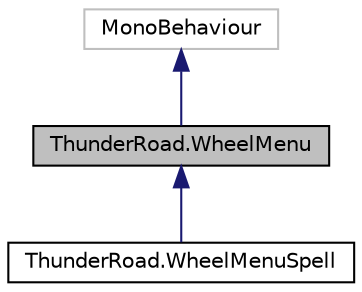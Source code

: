 digraph "ThunderRoad.WheelMenu"
{
 // LATEX_PDF_SIZE
  edge [fontname="Helvetica",fontsize="10",labelfontname="Helvetica",labelfontsize="10"];
  node [fontname="Helvetica",fontsize="10",shape=record];
  Node1 [label="ThunderRoad.WheelMenu",height=0.2,width=0.4,color="black", fillcolor="grey75", style="filled", fontcolor="black",tooltip="Class WheelMenu. Implements the UnityEngine.MonoBehaviour"];
  Node2 -> Node1 [dir="back",color="midnightblue",fontsize="10",style="solid",fontname="Helvetica"];
  Node2 [label="MonoBehaviour",height=0.2,width=0.4,color="grey75", fillcolor="white", style="filled",tooltip=" "];
  Node1 -> Node3 [dir="back",color="midnightblue",fontsize="10",style="solid",fontname="Helvetica"];
  Node3 [label="ThunderRoad.WheelMenuSpell",height=0.2,width=0.4,color="black", fillcolor="white", style="filled",URL="$class_thunder_road_1_1_wheel_menu_spell.html",tooltip="Class WheelMenuSpell. Implements the ThunderRoad.WheelMenu"];
}
